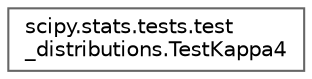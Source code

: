 digraph "Graphical Class Hierarchy"
{
 // LATEX_PDF_SIZE
  bgcolor="transparent";
  edge [fontname=Helvetica,fontsize=10,labelfontname=Helvetica,labelfontsize=10];
  node [fontname=Helvetica,fontsize=10,shape=box,height=0.2,width=0.4];
  rankdir="LR";
  Node0 [id="Node000000",label="scipy.stats.tests.test\l_distributions.TestKappa4",height=0.2,width=0.4,color="grey40", fillcolor="white", style="filled",URL="$de/d5e/classscipy_1_1stats_1_1tests_1_1test__distributions_1_1TestKappa4.html",tooltip=" "];
}
